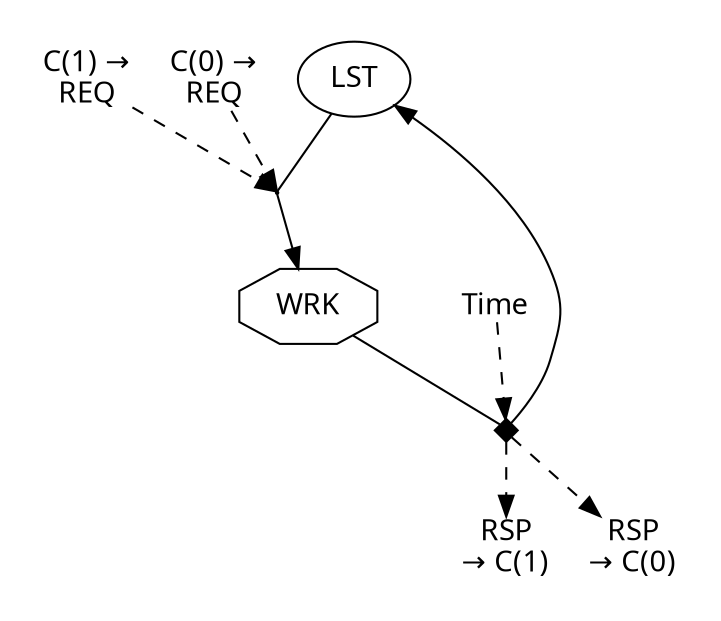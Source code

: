 digraph {
color=white;
graph [ fontname="sans-serif" ];
node [ fontname="sans-serif" ];
edge [ fontname="sans-serif" ];
A_0_false [ label="LST", shape=ellipse ];
A_1_true [ label="WRK", shape=octagon ];
subgraph cluster_0 {
T_0_18446744073709551615 [ shape=point, height=0.015, width=0.015 ];
A_0_false -> T_0_18446744073709551615 [ arrowhead=none, direction=forward ];
T_0_18446744073709551615 -> A_1_true;
D_0_18446744073709551615_0 [ label="C(0) &#8594;\nREQ", shape=plain ];
D_0_18446744073709551615_0 -> T_0_18446744073709551615 [ arrowhead=normal, direction=forward, style=dashed ];
D_0_18446744073709551615_1 [ label="C(1) &#8594;\nREQ", shape=plain ];
D_0_18446744073709551615_1 -> T_0_18446744073709551615 [ arrowhead=normal, direction=forward, style=dashed ];
}
subgraph cluster_1 {
T_1_18446744073709551615 [ shape=diamond, label="", fontsize=0, width=0.15, height=0.15, style=filled, color=black ];
A_1_true -> T_1_18446744073709551615 [ arrowhead=none, direction=forward ];
T_1_18446744073709551615 -> A_0_false;
D_1_18446744073709551615_255 [ label="Time", shape=plain ];
D_1_18446744073709551615_255 -> T_1_18446744073709551615 [ arrowhead=normal, direction=forward, style=dashed ];
S_1_18446744073709551615_2 [ label="RSP\n&#8594; C(1)", shape=plain ];
T_1_18446744073709551615 -> S_1_18446744073709551615_2 [ arrowhead=normal, direction=forward, style=dashed ];
S_1_18446744073709551615_3 [ label="RSP\n&#8594; C(0)", shape=plain ];
T_1_18446744073709551615 -> S_1_18446744073709551615_3 [ arrowhead=normal, direction=forward, style=dashed ];
}
}
